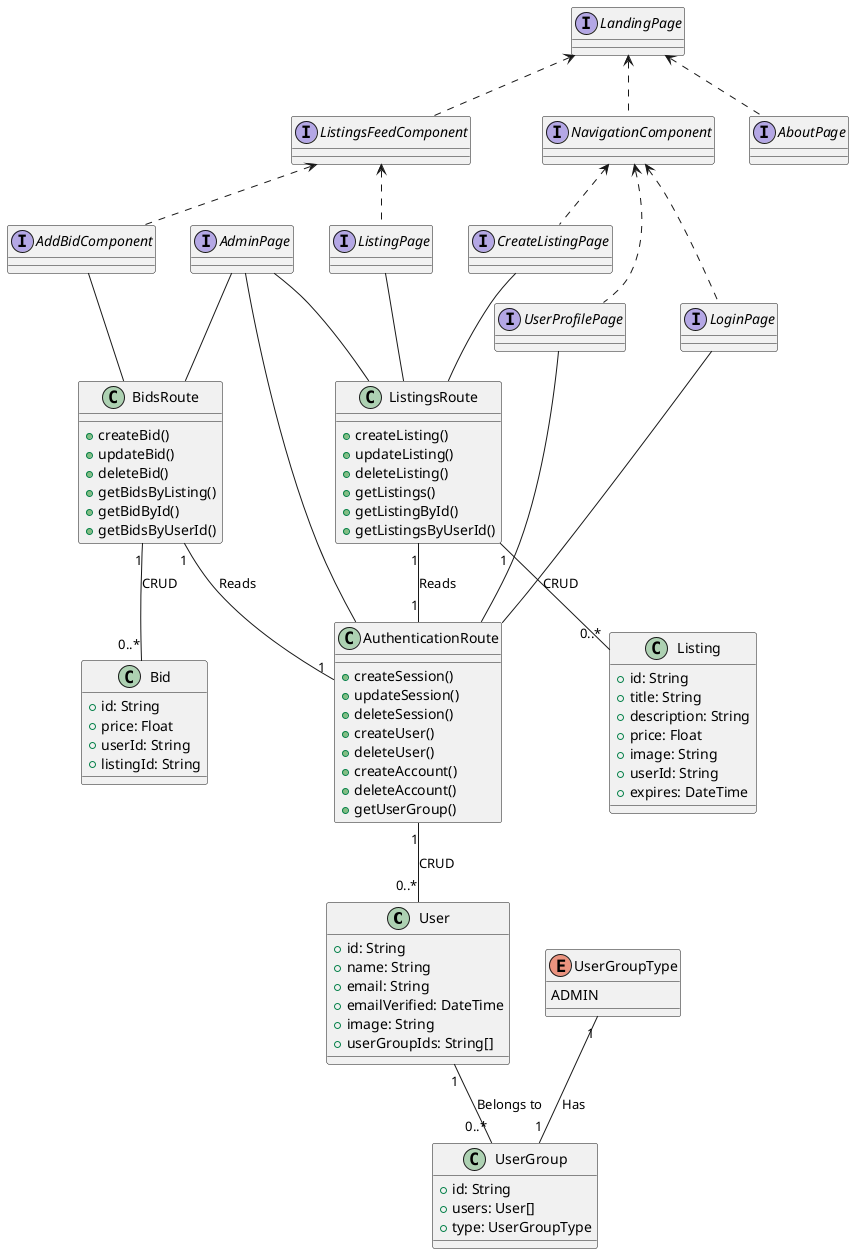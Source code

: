 @startuml ClassDiagram

' class Account {
'   +id: String
'   +userId: String
'   +type: String
'   +provider: String
'   +providerAccountId: String
'   +refresh_token: String
'   +access_token: String
'   +expires_at: Int
'   +token_type: String
'   +scope: String
'   +id_token: String
'   +session_state: String
' }

' class Session {
'   +id: String
'   +sessionToken: String
'   +userId: String
'   +expires: DateTime
' }

class User {
  +id: String
  +name: String
  +email: String
  +emailVerified: DateTime
  +image: String
  +userGroupIds: String[]
}

class Listing {
  +id: String
  +title: String
  +description: String
  +price: Float
  +image: String
  +userId: String
'   +status: String
  +expires: DateTime
}

class Bid {
  +id: String
  +price: Float
  +userId: String
  +listingId: String
}
enum UserGroupType {
  ADMIN
}

class UserGroup {
  +id: String
  +users: User[]
  +type: UserGroupType
}

' associations between entities
UserGroupType "1" -- "1" UserGroup : Has
' User "1" -- "0..*" Session : Logs in
' User "1" -- "1..*" Account : Has
User "1" -- "0..*" UserGroup : Belongs to



class ListingsRoute {
  +createListing()
  +updateListing()
  +deleteListing()
  +getListings()
  +getListingById()
  +getListingsByUserId()
}

class AuthenticationRoute {
  +createSession()
  +updateSession()
  +deleteSession()
  +createUser()
  +deleteUser()
  +createAccount()
  +deleteAccount()
  +getUserGroup()
}

class BidsRoute {
  +createBid()
  +updateBid()
  +deleteBid()
  +getBidsByListing()
  +getBidById()
  +getBidsByUserId()
}

' associations between routes and entities
' AuthenticationRoute "1" -- "0..*" Session : CRUD
AuthenticationRoute "1" -- "0..*" User : CRUD
' AuthenticationRoute "1" -- "0..*" Account : CRUD

ListingsRoute "1" -- "0..*" Listing : CRUD
ListingsRoute "1" -- "1" AuthenticationRoute : Reads

BidsRoute "1" -- "0..*" Bid : CRUD
BidsRoute "1" -- "1" AuthenticationRoute : Reads


interface LandingPage
interface AboutPage
interface LoginPage
interface ListingPage
interface CreateListingPage
interface UserProfilePage
interface AdminPage
interface NavigationComponent
interface ListingsFeedComponent
interface AddBidComponent


' dependency graph of pages and components
LandingPage <.. AboutPage
LandingPage <.. NavigationComponent
LandingPage <.. ListingsFeedComponent

NavigationComponent <.. LoginPage
NavigationComponent <.. CreateListingPage
NavigationComponent <.. UserProfilePage

ListingsFeedComponent <.. AddBidComponent
ListingsFeedComponent <.. ListingPage


' these are the routes that the pages and components are connected to
' these connections im unsure of how to represent
LoginPage -- AuthenticationRoute
ListingPage -- ListingsRoute
CreateListingPage -- ListingsRoute
UserProfilePage -- AuthenticationRoute
AdminPage -- AuthenticationRoute
AdminPage -- ListingsRoute
AdminPage -- BidsRoute
AddBidComponent -- BidsRoute




@enduml
